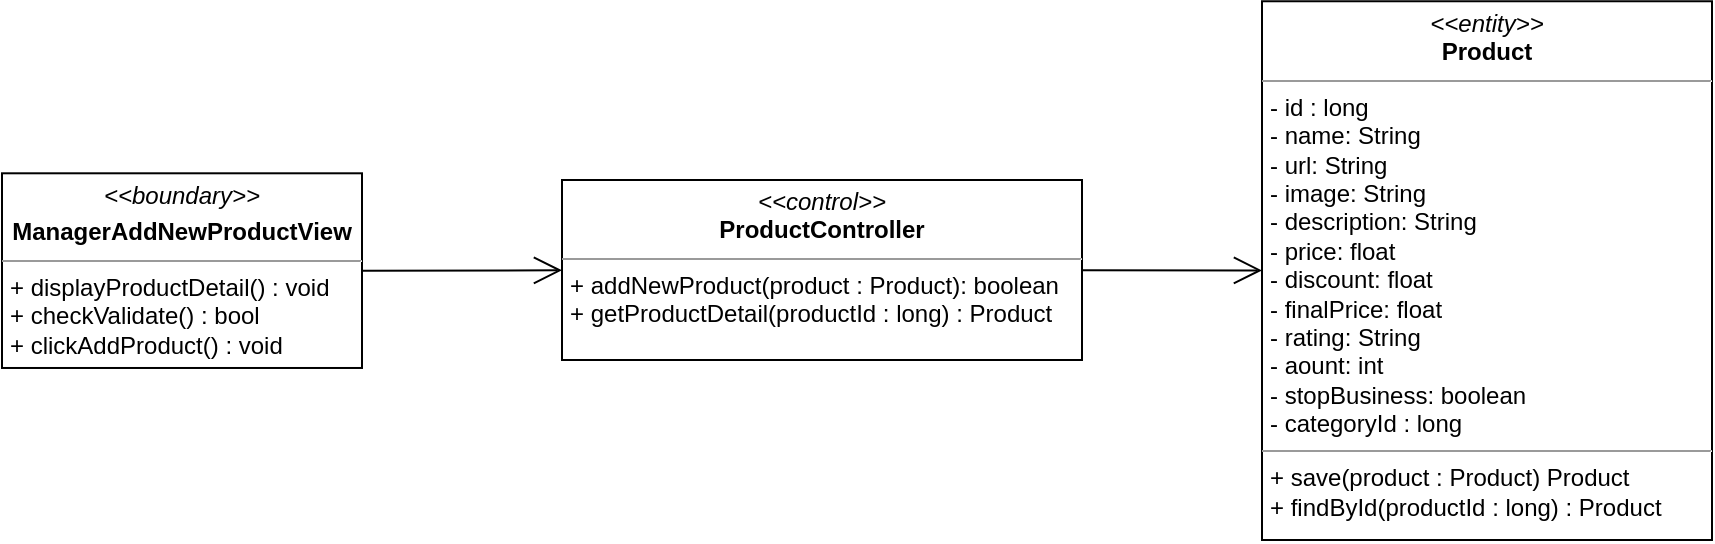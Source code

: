 <mxfile version="14.7.0" type="device"><diagram id="C5RBs43oDa-KdzZeNtuy" name="Page-1"><mxGraphModel dx="1108" dy="425" grid="1" gridSize="10" guides="1" tooltips="1" connect="1" arrows="1" fold="1" page="1" pageScale="1" pageWidth="827" pageHeight="1169" math="0" shadow="0"><root><mxCell id="WIyWlLk6GJQsqaUBKTNV-0"/><mxCell id="WIyWlLk6GJQsqaUBKTNV-1" parent="WIyWlLk6GJQsqaUBKTNV-0"/><mxCell id="CYO5Vx4DRwN-3DJMOsJ7-0" value="&lt;p style=&quot;margin: 0px ; margin-top: 4px ; text-align: center&quot;&gt;&lt;i&gt;&amp;lt;&amp;lt;boundary&amp;gt;&amp;gt;&lt;/i&gt;&lt;/p&gt;&lt;p style=&quot;margin: 0px ; margin-top: 4px ; text-align: center&quot;&gt;&lt;b&gt;ManagerAddNewProductView&lt;/b&gt;&lt;/p&gt;&lt;hr size=&quot;1&quot;&gt;&lt;p style=&quot;margin: 0px ; margin-left: 4px&quot;&gt;&lt;span&gt;+ displayProductDetail() : void&lt;/span&gt;&lt;/p&gt;&lt;p style=&quot;margin: 0px ; margin-left: 4px&quot;&gt;&lt;span&gt;+ checkValidate() : bool&lt;/span&gt;&lt;/p&gt;&lt;p style=&quot;margin: 0px ; margin-left: 4px&quot;&gt;&lt;span&gt;+ clickAddProduct() : void&lt;/span&gt;&lt;/p&gt;" style="verticalAlign=top;align=left;overflow=fill;fontSize=12;fontFamily=Helvetica;html=1;" vertex="1" parent="WIyWlLk6GJQsqaUBKTNV-1"><mxGeometry x="80" y="116.65" width="180" height="97.34" as="geometry"/></mxCell><mxCell id="CYO5Vx4DRwN-3DJMOsJ7-1" value="" style="endArrow=open;endFill=1;endSize=12;html=1;exitX=1;exitY=0.5;exitDx=0;exitDy=0;" edge="1" parent="WIyWlLk6GJQsqaUBKTNV-1" source="CYO5Vx4DRwN-3DJMOsJ7-0" target="CYO5Vx4DRwN-3DJMOsJ7-2"><mxGeometry width="160" relative="1" as="geometry"><mxPoint x="331" y="160" as="sourcePoint"/><mxPoint x="330" y="159.22" as="targetPoint"/></mxGeometry></mxCell><mxCell id="CYO5Vx4DRwN-3DJMOsJ7-2" value="&lt;p style=&quot;margin: 0px ; margin-top: 4px ; text-align: center&quot;&gt;&lt;i&gt;&amp;lt;&amp;lt;control&amp;gt;&amp;gt;&lt;/i&gt;&lt;br&gt;&lt;b&gt;ProductController&lt;/b&gt;&lt;/p&gt;&lt;hr size=&quot;1&quot;&gt;&lt;p style=&quot;margin: 0px ; margin-left: 4px&quot;&gt;+ addNewProduct(product : Product): boolean&lt;br&gt;&lt;/p&gt;&lt;p style=&quot;margin: 0px ; margin-left: 4px&quot;&gt;+ getProductDetail(productId : long) : Product&lt;/p&gt;" style="verticalAlign=top;align=left;overflow=fill;fontSize=12;fontFamily=Helvetica;html=1;" vertex="1" parent="WIyWlLk6GJQsqaUBKTNV-1"><mxGeometry x="360" y="120" width="260" height="90" as="geometry"/></mxCell><mxCell id="CYO5Vx4DRwN-3DJMOsJ7-3" value="&lt;p style=&quot;margin: 0px ; margin-top: 4px ; text-align: center&quot;&gt;&lt;i&gt;&amp;lt;&amp;lt;entity&amp;gt;&amp;gt;&lt;/i&gt;&lt;br&gt;&lt;b&gt;Product&lt;/b&gt;&lt;/p&gt;&lt;hr size=&quot;1&quot;&gt;&lt;p style=&quot;margin: 0px ; margin-left: 4px&quot;&gt;- id : long&lt;/p&gt;&lt;p style=&quot;margin: 0px ; margin-left: 4px&quot;&gt;- name: String&lt;br&gt;- url: String&lt;/p&gt;&lt;p style=&quot;margin: 0px ; margin-left: 4px&quot;&gt;- image: String&lt;/p&gt;&lt;p style=&quot;margin: 0px ; margin-left: 4px&quot;&gt;- description: String&lt;/p&gt;&lt;p style=&quot;margin: 0px ; margin-left: 4px&quot;&gt;- price: float&lt;/p&gt;&lt;p style=&quot;margin: 0px ; margin-left: 4px&quot;&gt;- discount: float&lt;/p&gt;&lt;p style=&quot;margin: 0px ; margin-left: 4px&quot;&gt;- finalPrice: float&lt;/p&gt;&lt;p style=&quot;margin: 0px ; margin-left: 4px&quot;&gt;- rating: String&lt;/p&gt;&lt;p style=&quot;margin: 0px ; margin-left: 4px&quot;&gt;- aount: int&lt;/p&gt;&lt;p style=&quot;margin: 0px ; margin-left: 4px&quot;&gt;- stopBusiness: boolean&lt;/p&gt;&lt;p style=&quot;margin: 0px ; margin-left: 4px&quot;&gt;- categoryId : long&lt;/p&gt;&lt;hr size=&quot;1&quot;&gt;&lt;p style=&quot;margin: 0px ; margin-left: 4px&quot;&gt;+ save(product : Product) Product&lt;/p&gt;&lt;p style=&quot;margin: 0px ; margin-left: 4px&quot;&gt;+ findById(productId : long) : Product&lt;/p&gt;" style="verticalAlign=top;align=left;overflow=fill;fontSize=12;fontFamily=Helvetica;html=1;" vertex="1" parent="WIyWlLk6GJQsqaUBKTNV-1"><mxGeometry x="710" y="30.63" width="225" height="269.37" as="geometry"/></mxCell><mxCell id="CYO5Vx4DRwN-3DJMOsJ7-4" value="" style="endArrow=open;endFill=1;endSize=12;html=1;" edge="1" parent="WIyWlLk6GJQsqaUBKTNV-1" source="CYO5Vx4DRwN-3DJMOsJ7-2" target="CYO5Vx4DRwN-3DJMOsJ7-3"><mxGeometry width="160" relative="1" as="geometry"><mxPoint x="650" y="100" as="sourcePoint"/><mxPoint x="680" y="158.75" as="targetPoint"/></mxGeometry></mxCell></root></mxGraphModel></diagram></mxfile>